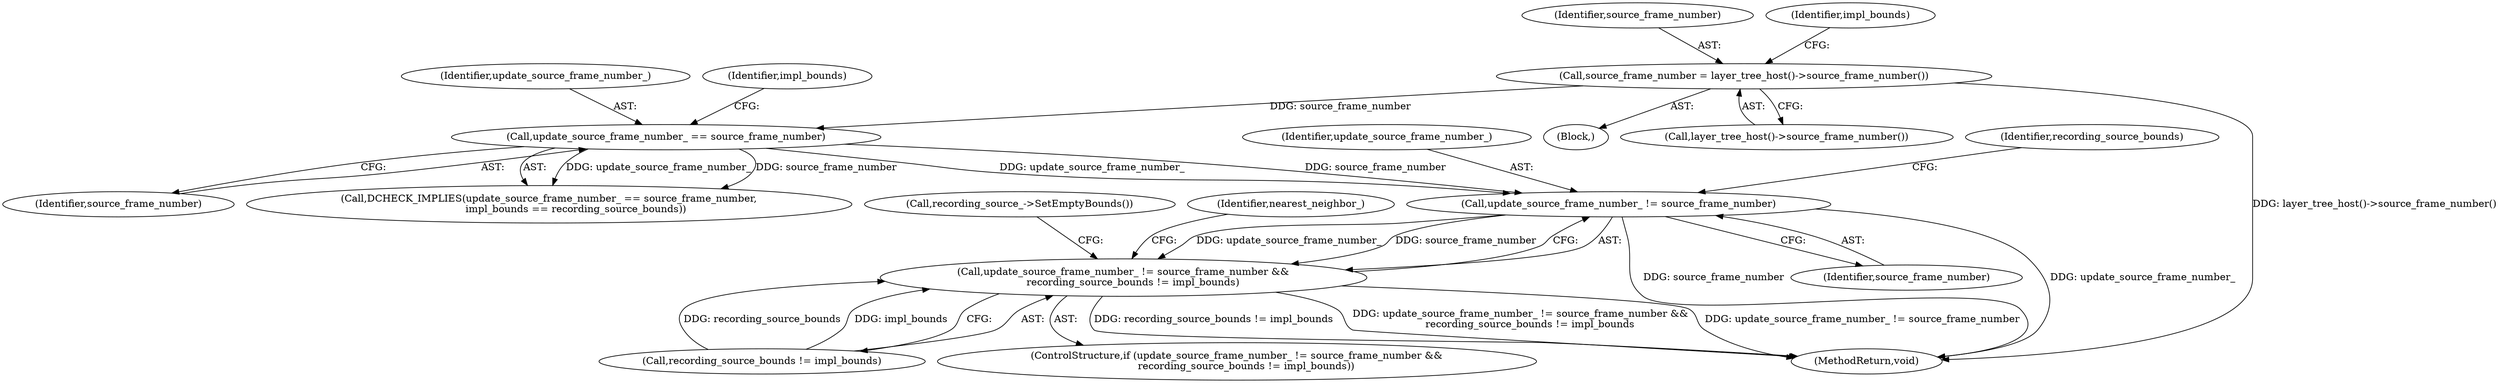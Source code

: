 digraph "0_Chrome_d193f6bb5aa5bdc05e07f314abacf7d7bc466d3d@API" {
"1000143" [label="(Call,update_source_frame_number_ != source_frame_number)"];
"1000128" [label="(Call,update_source_frame_number_ == source_frame_number)"];
"1000115" [label="(Call,source_frame_number = layer_tree_host()->source_frame_number())"];
"1000142" [label="(Call,update_source_frame_number_ != source_frame_number &&\n      recording_source_bounds != impl_bounds)"];
"1000143" [label="(Call,update_source_frame_number_ != source_frame_number)"];
"1000144" [label="(Identifier,update_source_frame_number_)"];
"1000129" [label="(Identifier,update_source_frame_number_)"];
"1000102" [label="(Block,)"];
"1000150" [label="(Call,recording_source_->SetEmptyBounds())"];
"1000115" [label="(Call,source_frame_number = layer_tree_host()->source_frame_number())"];
"1000117" [label="(Call,layer_tree_host()->source_frame_number())"];
"1000152" [label="(Identifier,nearest_neighbor_)"];
"1000128" [label="(Call,update_source_frame_number_ == source_frame_number)"];
"1000145" [label="(Identifier,source_frame_number)"];
"1000127" [label="(Call,DCHECK_IMPLIES(update_source_frame_number_ == source_frame_number,\n                 impl_bounds == recording_source_bounds))"];
"1000147" [label="(Identifier,recording_source_bounds)"];
"1000142" [label="(Call,update_source_frame_number_ != source_frame_number &&\n      recording_source_bounds != impl_bounds)"];
"1000172" [label="(MethodReturn,void)"];
"1000132" [label="(Identifier,impl_bounds)"];
"1000116" [label="(Identifier,source_frame_number)"];
"1000130" [label="(Identifier,source_frame_number)"];
"1000146" [label="(Call,recording_source_bounds != impl_bounds)"];
"1000141" [label="(ControlStructure,if (update_source_frame_number_ != source_frame_number &&\n      recording_source_bounds != impl_bounds))"];
"1000120" [label="(Identifier,impl_bounds)"];
"1000143" -> "1000142"  [label="AST: "];
"1000143" -> "1000145"  [label="CFG: "];
"1000144" -> "1000143"  [label="AST: "];
"1000145" -> "1000143"  [label="AST: "];
"1000147" -> "1000143"  [label="CFG: "];
"1000142" -> "1000143"  [label="CFG: "];
"1000143" -> "1000172"  [label="DDG: update_source_frame_number_"];
"1000143" -> "1000172"  [label="DDG: source_frame_number"];
"1000143" -> "1000142"  [label="DDG: update_source_frame_number_"];
"1000143" -> "1000142"  [label="DDG: source_frame_number"];
"1000128" -> "1000143"  [label="DDG: update_source_frame_number_"];
"1000128" -> "1000143"  [label="DDG: source_frame_number"];
"1000128" -> "1000127"  [label="AST: "];
"1000128" -> "1000130"  [label="CFG: "];
"1000129" -> "1000128"  [label="AST: "];
"1000130" -> "1000128"  [label="AST: "];
"1000132" -> "1000128"  [label="CFG: "];
"1000128" -> "1000127"  [label="DDG: update_source_frame_number_"];
"1000128" -> "1000127"  [label="DDG: source_frame_number"];
"1000115" -> "1000128"  [label="DDG: source_frame_number"];
"1000115" -> "1000102"  [label="AST: "];
"1000115" -> "1000117"  [label="CFG: "];
"1000116" -> "1000115"  [label="AST: "];
"1000117" -> "1000115"  [label="AST: "];
"1000120" -> "1000115"  [label="CFG: "];
"1000115" -> "1000172"  [label="DDG: layer_tree_host()->source_frame_number()"];
"1000142" -> "1000141"  [label="AST: "];
"1000142" -> "1000146"  [label="CFG: "];
"1000146" -> "1000142"  [label="AST: "];
"1000150" -> "1000142"  [label="CFG: "];
"1000152" -> "1000142"  [label="CFG: "];
"1000142" -> "1000172"  [label="DDG: update_source_frame_number_ != source_frame_number &&\n      recording_source_bounds != impl_bounds"];
"1000142" -> "1000172"  [label="DDG: update_source_frame_number_ != source_frame_number"];
"1000142" -> "1000172"  [label="DDG: recording_source_bounds != impl_bounds"];
"1000146" -> "1000142"  [label="DDG: recording_source_bounds"];
"1000146" -> "1000142"  [label="DDG: impl_bounds"];
}
